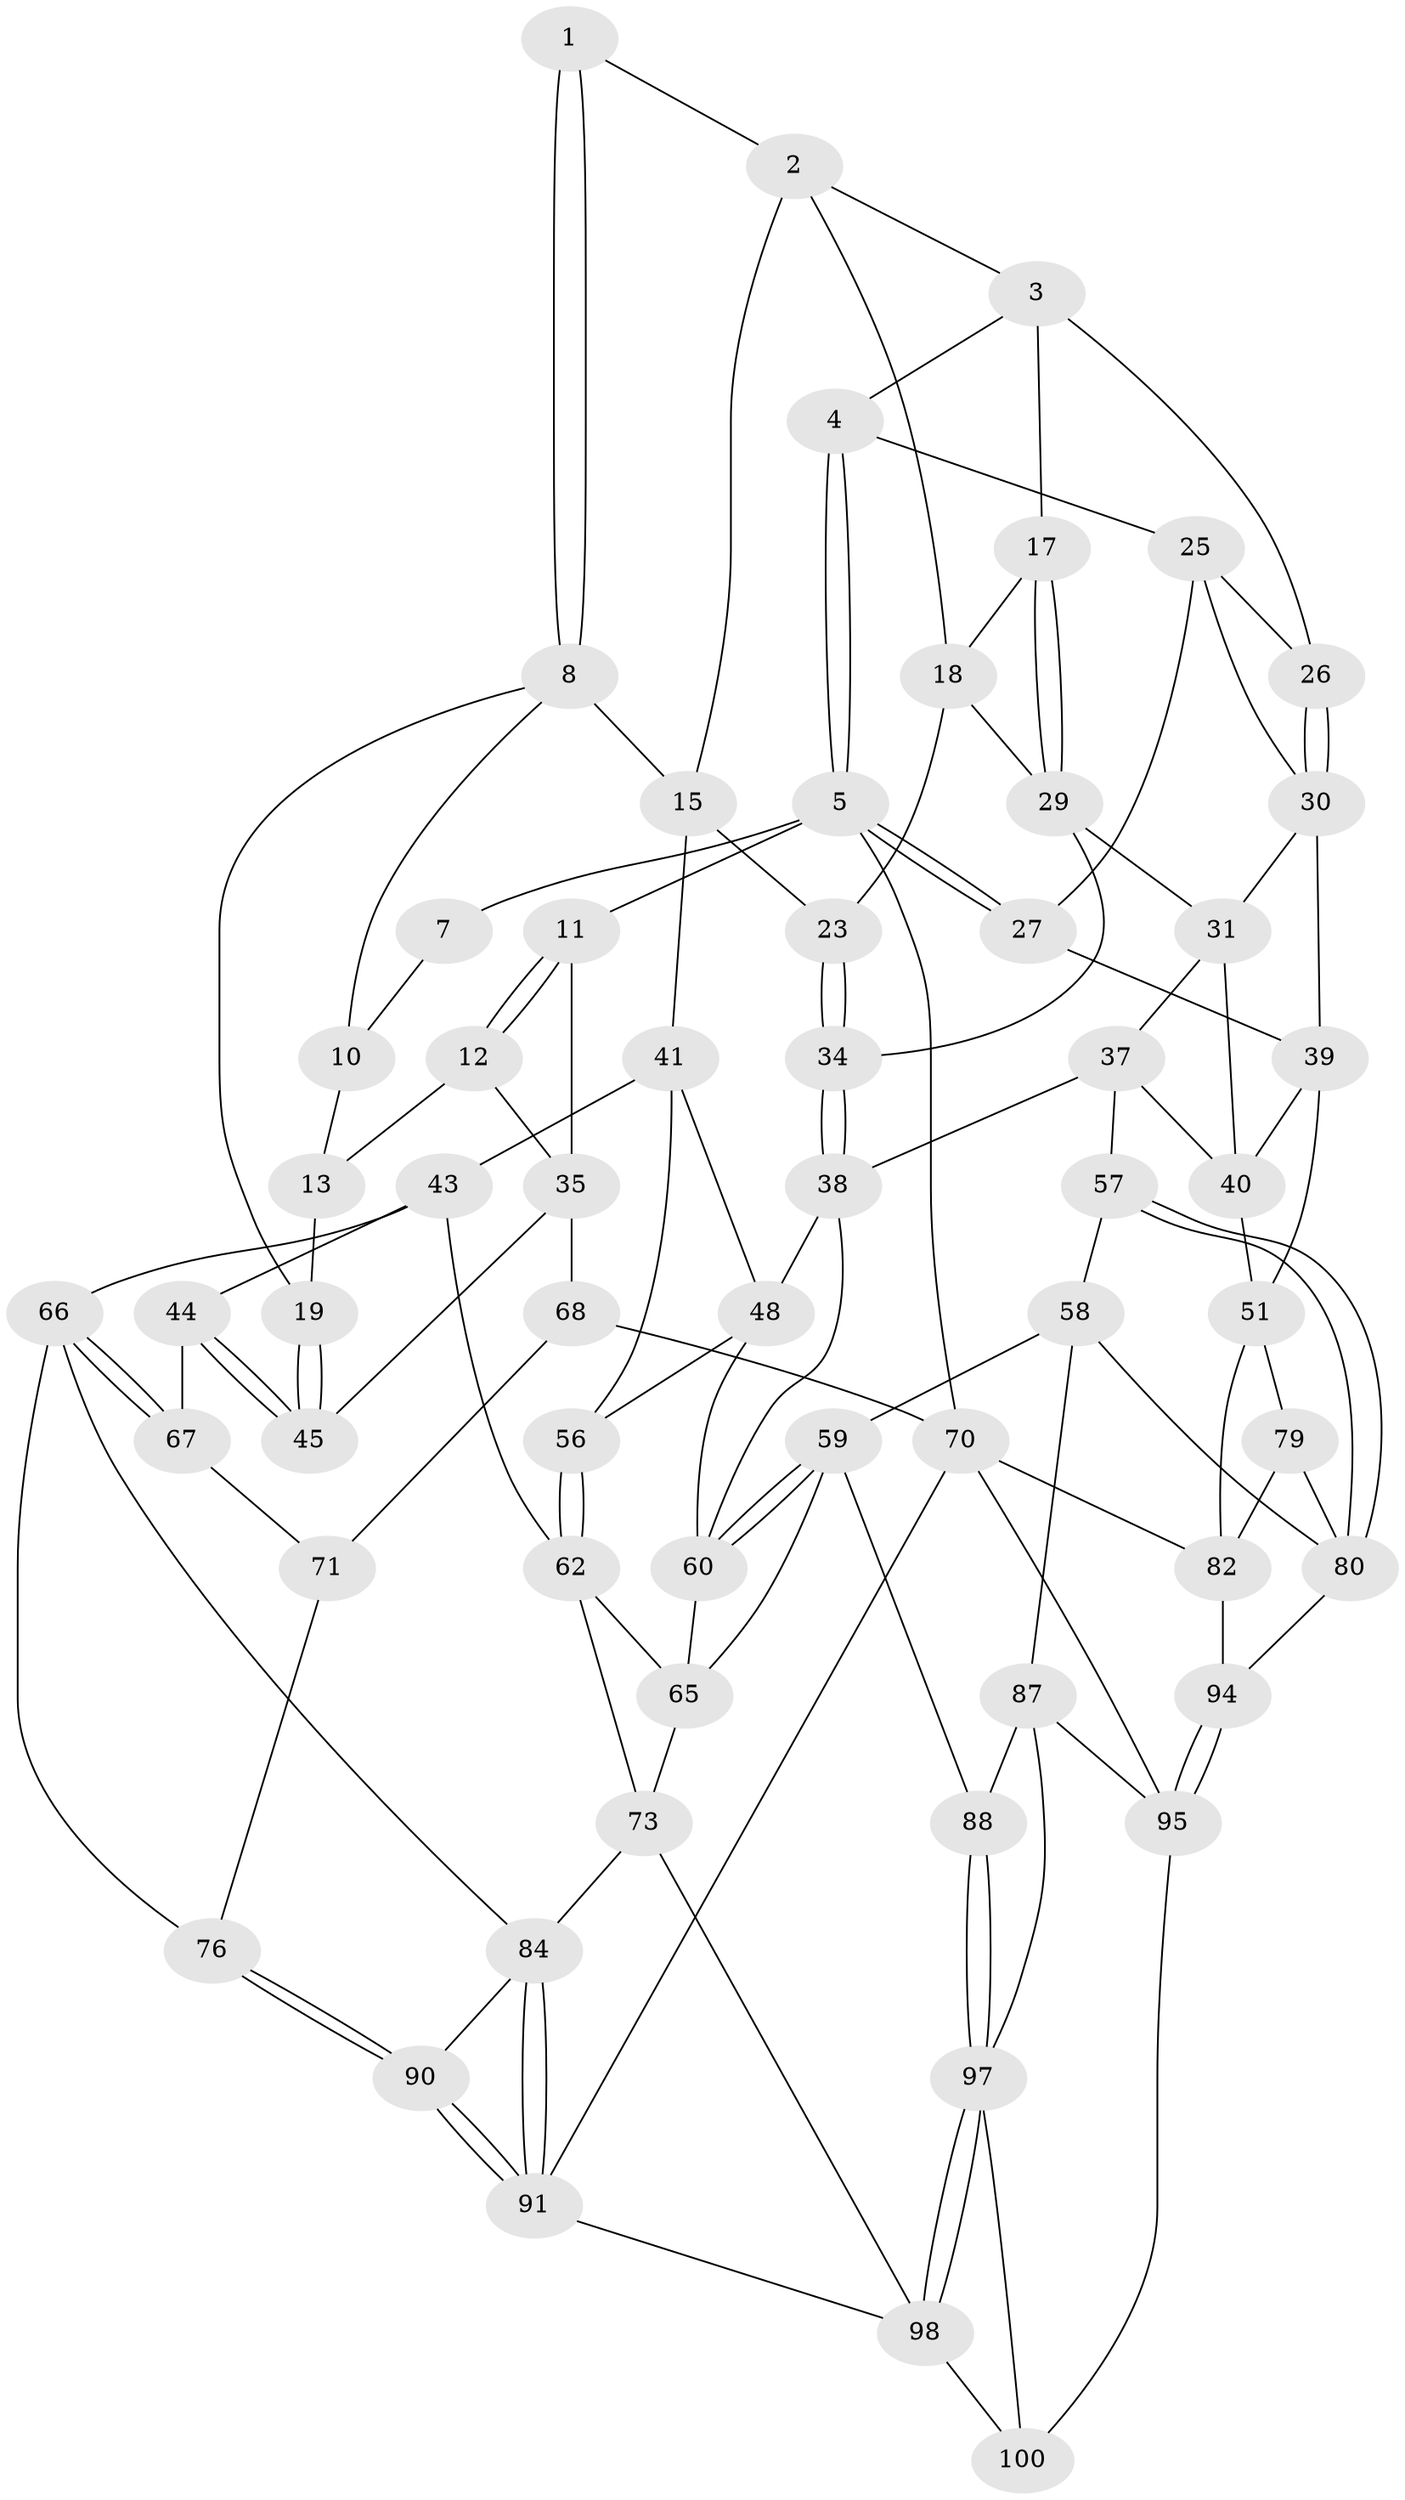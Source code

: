 // original degree distribution, {3: 0.0196078431372549, 4: 0.24509803921568626, 6: 0.22549019607843138, 5: 0.5098039215686274}
// Generated by graph-tools (version 1.1) at 2025/38/02/21/25 10:38:58]
// undirected, 61 vertices, 129 edges
graph export_dot {
graph [start="1"]
  node [color=gray90,style=filled];
  1 [pos="+0.3941137833652238+0"];
  2 [pos="+0.573080527105946+0",super="+14"];
  3 [pos="+0.6546065507078526+0",super="+16"];
  4 [pos="+1+0"];
  5 [pos="+1+0",super="+6"];
  7 [pos="+0.24008866746182506+0"];
  8 [pos="+0.3750574564025522+0.25464065433823535",super="+9"];
  10 [pos="+0.2225118673329226+0"];
  11 [pos="+0+0"];
  12 [pos="+0.08930865459740292+0.13695138170686036",super="+21"];
  13 [pos="+0.16709830400110193+0.11098325569533532",super="+20"];
  15 [pos="+0.4259808884969533+0.25705245208773664",super="+24"];
  17 [pos="+0.753805239392823+0.17062414567124579"];
  18 [pos="+0.5864317777151556+0.15273779362392242",super="+22"];
  19 [pos="+0.27718241758760875+0.30771859371857857"];
  23 [pos="+0.5635082305807944+0.3289213778954652"];
  25 [pos="+0.8801659863946308+0.15892218296054128",super="+28"];
  26 [pos="+0.7950439179863462+0.16961991600856352"];
  27 [pos="+1+0.26504475701634855"];
  29 [pos="+0.7105706832861732+0.21637457904946542",super="+32"];
  30 [pos="+0.8059386869483192+0.2823279762068481",super="+33"];
  31 [pos="+0.7661371999296295+0.35281144227435796",super="+36"];
  34 [pos="+0.5946534725702486+0.3527213082032989"];
  35 [pos="+0+0.3589321896540873",super="+50"];
  37 [pos="+0.7047470609330382+0.4904761782592094",super="+53"];
  38 [pos="+0.6708281212058664+0.48852590416404545",super="+47"];
  39 [pos="+0.9054681043945575+0.40074171822761756",super="+46"];
  40 [pos="+0.9018936915508557+0.4054249157166255",super="+52"];
  41 [pos="+0.47763417255326407+0.4721381956577671",super="+42"];
  43 [pos="+0.33333926043015294+0.501432250894826",super="+64"];
  44 [pos="+0.2906394795738727+0.46409176103649796",super="+54"];
  45 [pos="+0.2749362678911322+0.3475718424556962",super="+49"];
  48 [pos="+0.6129072924902028+0.5031975778262106",super="+55"];
  51 [pos="+1+0.6210046985558533",super="+78"];
  56 [pos="+0.4757225345088797+0.5728652060656255"];
  57 [pos="+0.805930032619393+0.6428623175371243"];
  58 [pos="+0.7398142013740022+0.7053461803905928",super="+86"];
  59 [pos="+0.6666741508518386+0.7106705777578775",super="+74"];
  60 [pos="+0.6064655451842206+0.621297262577285",super="+61"];
  62 [pos="+0.47729792133191445+0.5865999977451505",super="+63"];
  65 [pos="+0.5524308365467012+0.6460766158159805",super="+72"];
  66 [pos="+0.2943135036641269+0.6868895378732174",super="+75"];
  67 [pos="+0.1526145227718973+0.5958590977393365"];
  68 [pos="+0+0.5119853346024228",super="+69"];
  70 [pos="+0+1",super="+81"];
  71 [pos="+0.13803179772960827+0.6079915764617387",super="+77"];
  73 [pos="+0.4274783979716817+0.79647364681041",super="+83"];
  76 [pos="+0.12232303238039036+0.7113899714538291"];
  79 [pos="+0.957040513884624+0.711801039718173"];
  80 [pos="+0.9145951287485201+0.7179312491200684",super="+89"];
  82 [pos="+1+1",super="+93"];
  84 [pos="+0.36009249415903993+0.8388258808995835",super="+85"];
  87 [pos="+0.750993491893419+0.7808361069693939",super="+96"];
  88 [pos="+0.6414280273511511+0.8258501720155224"];
  90 [pos="+0.09368799086496674+0.8992212011653186"];
  91 [pos="+0.023791949909239208+1",super="+92"];
  94 [pos="+0.8764070917729608+0.8703377237081866"];
  95 [pos="+0.855239246453634+0.8947499967741366",super="+102"];
  97 [pos="+0.6443102179953596+0.8336116493563293",super="+99"];
  98 [pos="+0.5002020711135611+1",super="+101"];
  100 [pos="+0.620481454820601+1"];
  1 -- 2;
  1 -- 8;
  1 -- 8;
  2 -- 3;
  2 -- 18;
  2 -- 15;
  3 -- 4;
  3 -- 17;
  3 -- 26;
  4 -- 5;
  4 -- 5;
  4 -- 25;
  5 -- 27;
  5 -- 27;
  5 -- 11;
  5 -- 70 [weight=2];
  5 -- 7;
  7 -- 10;
  8 -- 15;
  8 -- 10;
  8 -- 19;
  10 -- 13;
  11 -- 12;
  11 -- 12;
  11 -- 35;
  12 -- 13 [weight=2];
  12 -- 35;
  13 -- 19;
  15 -- 41;
  15 -- 23;
  17 -- 18;
  17 -- 29;
  17 -- 29;
  18 -- 29;
  18 -- 23;
  19 -- 45;
  19 -- 45;
  23 -- 34;
  23 -- 34;
  25 -- 26;
  25 -- 27;
  25 -- 30;
  26 -- 30;
  26 -- 30;
  27 -- 39;
  29 -- 34;
  29 -- 31;
  30 -- 31;
  30 -- 39;
  31 -- 40;
  31 -- 37;
  34 -- 38;
  34 -- 38;
  35 -- 68;
  35 -- 45;
  37 -- 38;
  37 -- 40;
  37 -- 57;
  38 -- 48;
  38 -- 60;
  39 -- 40;
  39 -- 51;
  40 -- 51;
  41 -- 48;
  41 -- 56;
  41 -- 43;
  43 -- 44;
  43 -- 66;
  43 -- 62;
  44 -- 45 [weight=2];
  44 -- 45;
  44 -- 67;
  48 -- 56;
  48 -- 60;
  51 -- 82;
  51 -- 79;
  56 -- 62;
  56 -- 62;
  57 -- 58;
  57 -- 80;
  57 -- 80;
  58 -- 59;
  58 -- 80;
  58 -- 87;
  59 -- 60;
  59 -- 60;
  59 -- 88;
  59 -- 65;
  60 -- 65;
  62 -- 65;
  62 -- 73;
  65 -- 73;
  66 -- 67;
  66 -- 67;
  66 -- 76;
  66 -- 84;
  67 -- 71;
  68 -- 71 [weight=2];
  68 -- 70;
  70 -- 91;
  70 -- 82;
  70 -- 95;
  71 -- 76;
  73 -- 98;
  73 -- 84;
  76 -- 90;
  76 -- 90;
  79 -- 80;
  79 -- 82;
  80 -- 94;
  82 -- 94;
  84 -- 91;
  84 -- 91;
  84 -- 90;
  87 -- 88;
  87 -- 97;
  87 -- 95;
  88 -- 97;
  88 -- 97;
  90 -- 91;
  90 -- 91;
  91 -- 98;
  94 -- 95;
  94 -- 95;
  95 -- 100;
  97 -- 98;
  97 -- 98;
  97 -- 100;
  98 -- 100;
}
